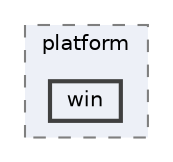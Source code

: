 digraph "engine/src/platform/win"
{
 // LATEX_PDF_SIZE
  bgcolor="transparent";
  edge [fontname=Helvetica,fontsize=10,labelfontname=Helvetica,labelfontsize=10];
  node [fontname=Helvetica,fontsize=10,shape=box,height=0.2,width=0.4];
  compound=true
  subgraph clusterdir_5023b6ae898e8cb97148492cc641a5cd {
    graph [ bgcolor="#edf0f7", pencolor="grey50", label="platform", fontname=Helvetica,fontsize=10 style="filled,dashed", URL="dir_5023b6ae898e8cb97148492cc641a5cd.html",tooltip=""]
  dir_e7e6d84f71ed6320a00aada155cfd0a7 [label="win", fillcolor="#edf0f7", color="grey25", style="filled,bold", URL="dir_e7e6d84f71ed6320a00aada155cfd0a7.html",tooltip=""];
  }
}
